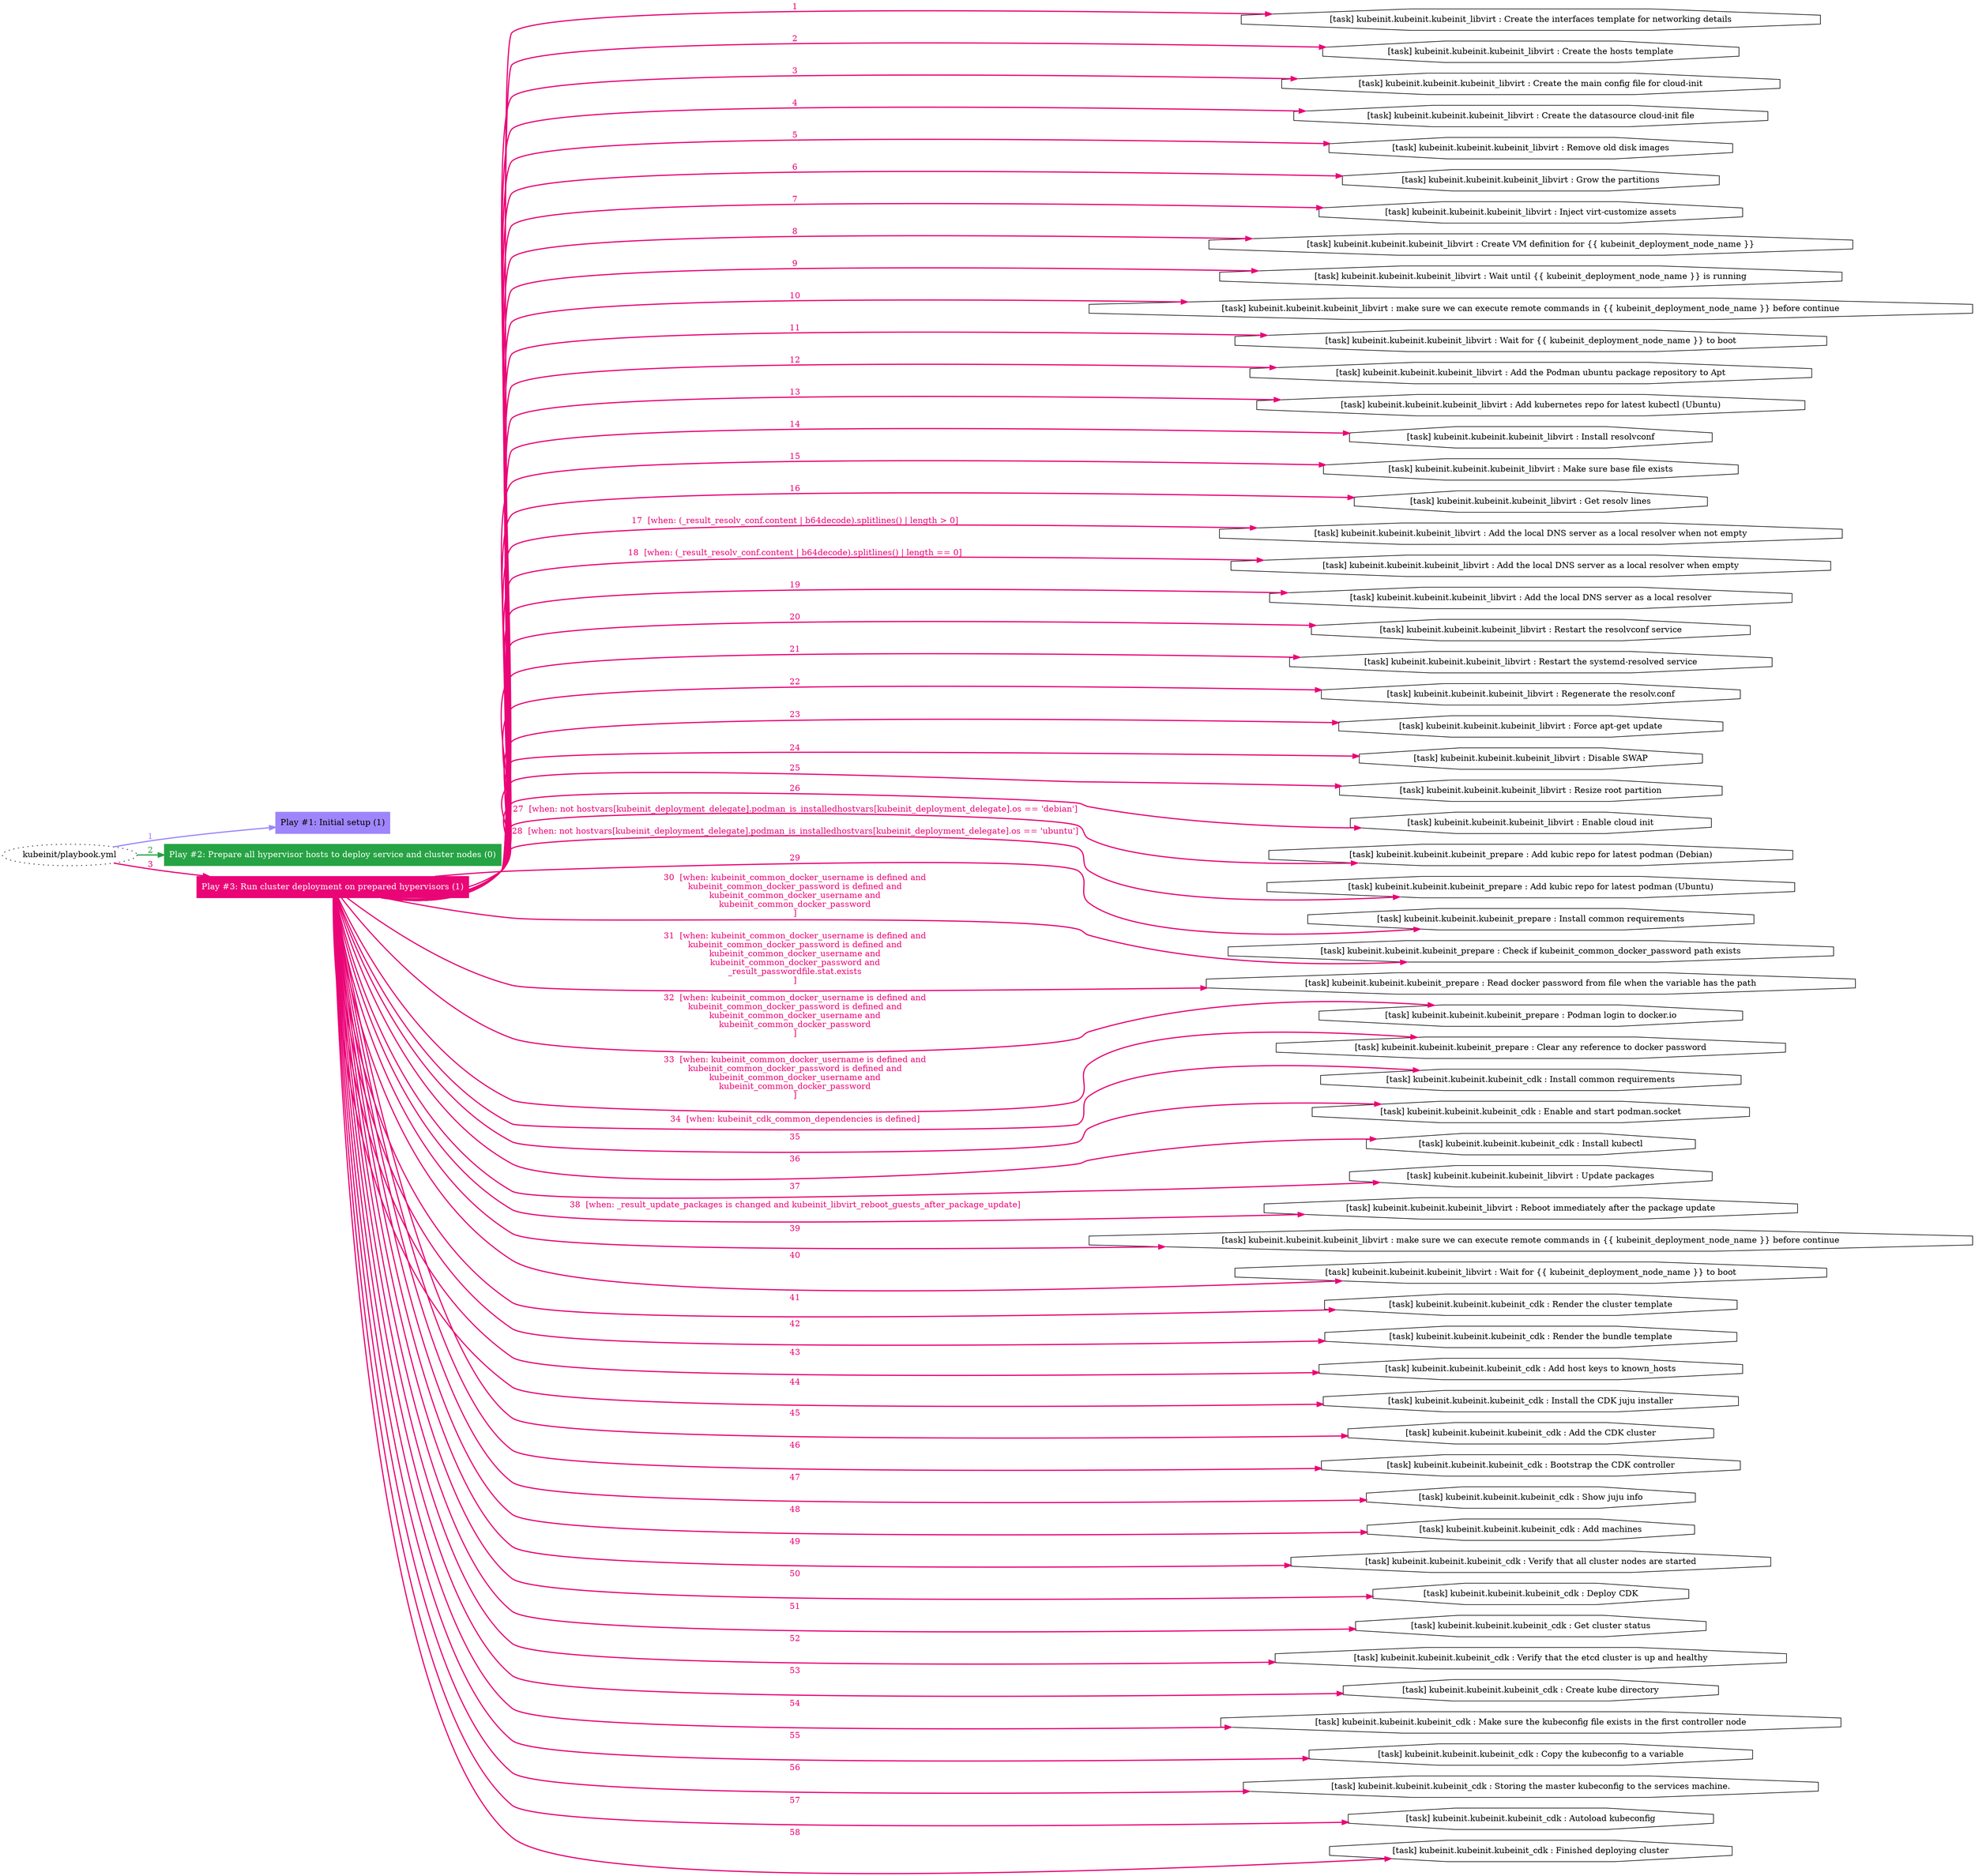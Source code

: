 digraph "kubeinit/playbook.yml "{
	graph [concentrate=true ordering=in rankdir=LR ratio=fill]
	edge [esep=5 sep=10]
	"kubeinit/playbook.yml" [id=root_node style=dotted]
	subgraph "Play #1: Initial setup (1) "{
		"Play #1: Initial setup (1)" [color="#9e85fc" fontcolor="#000000" id="play_fd934b76-8092-48e4-917b-b1995c585543" shape=box style=filled tooltip=localhost]
		"kubeinit/playbook.yml" -> "Play #1: Initial setup (1)" [label=1 color="#9e85fc" fontcolor="#9e85fc" id="edge_b9600f98-f3af-4c51-83ad-d6d16e4e6027" style=bold]
	}
	subgraph "Play #2: Prepare all hypervisor hosts to deploy service and cluster nodes (0) "{
		"Play #2: Prepare all hypervisor hosts to deploy service and cluster nodes (0)" [color="#26a344" fontcolor="#ffffff" id="play_50be4fb0-1e9e-4a3a-a601-3e7642c11ccb" shape=box style=filled tooltip=""]
		"kubeinit/playbook.yml" -> "Play #2: Prepare all hypervisor hosts to deploy service and cluster nodes (0)" [label=2 color="#26a344" fontcolor="#26a344" id="edge_79493c1c-c448-49ce-84f8-57f4e2fbd1d7" style=bold]
	}
	subgraph "Play #3: Run cluster deployment on prepared hypervisors (1) "{
		"Play #3: Run cluster deployment on prepared hypervisors (1)" [color="#ea0577" fontcolor="#ffffff" id="play_80d55560-fa9f-454f-a288-6be37a4cf749" shape=box style=filled tooltip=localhost]
		"kubeinit/playbook.yml" -> "Play #3: Run cluster deployment on prepared hypervisors (1)" [label=3 color="#ea0577" fontcolor="#ea0577" id="edge_a7fdd7d6-a6dc-4e20-981c-a0a838478c2f" style=bold]
		"task_1223f6a2-7e7c-4912-9dfe-156b00341584" [label="[task] kubeinit.kubeinit.kubeinit_libvirt : Create the interfaces template for networking details" id="task_1223f6a2-7e7c-4912-9dfe-156b00341584" shape=octagon tooltip="[task] kubeinit.kubeinit.kubeinit_libvirt : Create the interfaces template for networking details"]
		"Play #3: Run cluster deployment on prepared hypervisors (1)" -> "task_1223f6a2-7e7c-4912-9dfe-156b00341584" [label=1 color="#ea0577" fontcolor="#ea0577" id="edge_bcf0b35f-c27a-40f0-a6bd-acfe0bbe5d38" style=bold]
		"task_e60eb4a8-ea54-4af9-95fb-404b1e18f645" [label="[task] kubeinit.kubeinit.kubeinit_libvirt : Create the hosts template" id="task_e60eb4a8-ea54-4af9-95fb-404b1e18f645" shape=octagon tooltip="[task] kubeinit.kubeinit.kubeinit_libvirt : Create the hosts template"]
		"Play #3: Run cluster deployment on prepared hypervisors (1)" -> "task_e60eb4a8-ea54-4af9-95fb-404b1e18f645" [label=2 color="#ea0577" fontcolor="#ea0577" id="edge_77d33269-5834-4dab-8947-2e5095295d2e" style=bold]
		"task_66ecbc81-4d5d-40f5-8a91-6007c32a05d7" [label="[task] kubeinit.kubeinit.kubeinit_libvirt : Create the main config file for cloud-init" id="task_66ecbc81-4d5d-40f5-8a91-6007c32a05d7" shape=octagon tooltip="[task] kubeinit.kubeinit.kubeinit_libvirt : Create the main config file for cloud-init"]
		"Play #3: Run cluster deployment on prepared hypervisors (1)" -> "task_66ecbc81-4d5d-40f5-8a91-6007c32a05d7" [label=3 color="#ea0577" fontcolor="#ea0577" id="edge_42a7977d-ac61-4b12-943b-da0d73e692f3" style=bold]
		"task_3ecd44ae-162a-45a9-9a06-f782f3d081d6" [label="[task] kubeinit.kubeinit.kubeinit_libvirt : Create the datasource cloud-init file" id="task_3ecd44ae-162a-45a9-9a06-f782f3d081d6" shape=octagon tooltip="[task] kubeinit.kubeinit.kubeinit_libvirt : Create the datasource cloud-init file"]
		"Play #3: Run cluster deployment on prepared hypervisors (1)" -> "task_3ecd44ae-162a-45a9-9a06-f782f3d081d6" [label=4 color="#ea0577" fontcolor="#ea0577" id="edge_0d205a50-b4a1-43a0-a9cf-536c4cf11ed8" style=bold]
		"task_23dae350-4e00-4a06-8769-8d733ce28a8b" [label="[task] kubeinit.kubeinit.kubeinit_libvirt : Remove old disk images" id="task_23dae350-4e00-4a06-8769-8d733ce28a8b" shape=octagon tooltip="[task] kubeinit.kubeinit.kubeinit_libvirt : Remove old disk images"]
		"Play #3: Run cluster deployment on prepared hypervisors (1)" -> "task_23dae350-4e00-4a06-8769-8d733ce28a8b" [label=5 color="#ea0577" fontcolor="#ea0577" id="edge_bcb0c2ab-98f1-403f-9e88-473f3dbbeefd" style=bold]
		"task_2a4c8c41-44ce-4e58-91a8-d829bb4d789f" [label="[task] kubeinit.kubeinit.kubeinit_libvirt : Grow the partitions" id="task_2a4c8c41-44ce-4e58-91a8-d829bb4d789f" shape=octagon tooltip="[task] kubeinit.kubeinit.kubeinit_libvirt : Grow the partitions"]
		"Play #3: Run cluster deployment on prepared hypervisors (1)" -> "task_2a4c8c41-44ce-4e58-91a8-d829bb4d789f" [label=6 color="#ea0577" fontcolor="#ea0577" id="edge_5752ecce-81e9-45df-9d93-fbf0c1554053" style=bold]
		"task_86a6a5f9-9b4d-423d-98e3-2c1346dcd911" [label="[task] kubeinit.kubeinit.kubeinit_libvirt : Inject virt-customize assets" id="task_86a6a5f9-9b4d-423d-98e3-2c1346dcd911" shape=octagon tooltip="[task] kubeinit.kubeinit.kubeinit_libvirt : Inject virt-customize assets"]
		"Play #3: Run cluster deployment on prepared hypervisors (1)" -> "task_86a6a5f9-9b4d-423d-98e3-2c1346dcd911" [label=7 color="#ea0577" fontcolor="#ea0577" id="edge_ebae9f76-cb24-493e-96cd-6f2f04975bc3" style=bold]
		"task_36982f96-cbc9-409b-92b5-166dc5c09a4c" [label="[task] kubeinit.kubeinit.kubeinit_libvirt : Create VM definition for {{ kubeinit_deployment_node_name }}" id="task_36982f96-cbc9-409b-92b5-166dc5c09a4c" shape=octagon tooltip="[task] kubeinit.kubeinit.kubeinit_libvirt : Create VM definition for {{ kubeinit_deployment_node_name }}"]
		"Play #3: Run cluster deployment on prepared hypervisors (1)" -> "task_36982f96-cbc9-409b-92b5-166dc5c09a4c" [label=8 color="#ea0577" fontcolor="#ea0577" id="edge_80e5202e-d180-4230-9c7e-7a65e9ab106b" style=bold]
		"task_294a3d7b-0e9f-4e34-87d0-718f038e5ace" [label="[task] kubeinit.kubeinit.kubeinit_libvirt : Wait until {{ kubeinit_deployment_node_name }} is running" id="task_294a3d7b-0e9f-4e34-87d0-718f038e5ace" shape=octagon tooltip="[task] kubeinit.kubeinit.kubeinit_libvirt : Wait until {{ kubeinit_deployment_node_name }} is running"]
		"Play #3: Run cluster deployment on prepared hypervisors (1)" -> "task_294a3d7b-0e9f-4e34-87d0-718f038e5ace" [label=9 color="#ea0577" fontcolor="#ea0577" id="edge_c2683b92-b72c-418d-b6f2-94b29bb48114" style=bold]
		"task_4d0a7eb2-b9d9-4333-8b01-a40e9a456045" [label="[task] kubeinit.kubeinit.kubeinit_libvirt : make sure we can execute remote commands in {{ kubeinit_deployment_node_name }} before continue" id="task_4d0a7eb2-b9d9-4333-8b01-a40e9a456045" shape=octagon tooltip="[task] kubeinit.kubeinit.kubeinit_libvirt : make sure we can execute remote commands in {{ kubeinit_deployment_node_name }} before continue"]
		"Play #3: Run cluster deployment on prepared hypervisors (1)" -> "task_4d0a7eb2-b9d9-4333-8b01-a40e9a456045" [label=10 color="#ea0577" fontcolor="#ea0577" id="edge_20ea9946-d2b4-462a-add7-e3574f32c322" style=bold]
		"task_dee7a3e2-93c3-4e6d-87e3-6d2480dc2f83" [label="[task] kubeinit.kubeinit.kubeinit_libvirt : Wait for {{ kubeinit_deployment_node_name }} to boot" id="task_dee7a3e2-93c3-4e6d-87e3-6d2480dc2f83" shape=octagon tooltip="[task] kubeinit.kubeinit.kubeinit_libvirt : Wait for {{ kubeinit_deployment_node_name }} to boot"]
		"Play #3: Run cluster deployment on prepared hypervisors (1)" -> "task_dee7a3e2-93c3-4e6d-87e3-6d2480dc2f83" [label=11 color="#ea0577" fontcolor="#ea0577" id="edge_f08821b9-d86d-47f9-814b-635c2da9991f" style=bold]
		"task_7462bc5b-2c7e-4f74-8563-a6d6e268f7dc" [label="[task] kubeinit.kubeinit.kubeinit_libvirt : Add the Podman ubuntu package repository to Apt" id="task_7462bc5b-2c7e-4f74-8563-a6d6e268f7dc" shape=octagon tooltip="[task] kubeinit.kubeinit.kubeinit_libvirt : Add the Podman ubuntu package repository to Apt"]
		"Play #3: Run cluster deployment on prepared hypervisors (1)" -> "task_7462bc5b-2c7e-4f74-8563-a6d6e268f7dc" [label=12 color="#ea0577" fontcolor="#ea0577" id="edge_68676aa1-0a2e-47e3-8e39-030cbc2a9910" style=bold]
		"task_b3cb300c-7db7-468e-95b5-2a05b6360f3c" [label="[task] kubeinit.kubeinit.kubeinit_libvirt : Add kubernetes repo for latest kubectl (Ubuntu)" id="task_b3cb300c-7db7-468e-95b5-2a05b6360f3c" shape=octagon tooltip="[task] kubeinit.kubeinit.kubeinit_libvirt : Add kubernetes repo for latest kubectl (Ubuntu)"]
		"Play #3: Run cluster deployment on prepared hypervisors (1)" -> "task_b3cb300c-7db7-468e-95b5-2a05b6360f3c" [label=13 color="#ea0577" fontcolor="#ea0577" id="edge_a7708874-00df-4c5c-87ce-86cb0478ff88" style=bold]
		"task_4c1f9629-f5ed-438e-ab22-5e9530d0a0f1" [label="[task] kubeinit.kubeinit.kubeinit_libvirt : Install resolvconf" id="task_4c1f9629-f5ed-438e-ab22-5e9530d0a0f1" shape=octagon tooltip="[task] kubeinit.kubeinit.kubeinit_libvirt : Install resolvconf"]
		"Play #3: Run cluster deployment on prepared hypervisors (1)" -> "task_4c1f9629-f5ed-438e-ab22-5e9530d0a0f1" [label=14 color="#ea0577" fontcolor="#ea0577" id="edge_3d916d22-c0bf-43f3-9542-c5f0218f2b75" style=bold]
		"task_a9254646-11d6-427b-b7ad-34ba1507c651" [label="[task] kubeinit.kubeinit.kubeinit_libvirt : Make sure base file exists" id="task_a9254646-11d6-427b-b7ad-34ba1507c651" shape=octagon tooltip="[task] kubeinit.kubeinit.kubeinit_libvirt : Make sure base file exists"]
		"Play #3: Run cluster deployment on prepared hypervisors (1)" -> "task_a9254646-11d6-427b-b7ad-34ba1507c651" [label=15 color="#ea0577" fontcolor="#ea0577" id="edge_e0217b9a-63b1-4560-a48a-8b58bec5abfc" style=bold]
		"task_62346b60-d3ac-47d6-a941-fa9e40272b5a" [label="[task] kubeinit.kubeinit.kubeinit_libvirt : Get resolv lines" id="task_62346b60-d3ac-47d6-a941-fa9e40272b5a" shape=octagon tooltip="[task] kubeinit.kubeinit.kubeinit_libvirt : Get resolv lines"]
		"Play #3: Run cluster deployment on prepared hypervisors (1)" -> "task_62346b60-d3ac-47d6-a941-fa9e40272b5a" [label=16 color="#ea0577" fontcolor="#ea0577" id="edge_e1484af5-0887-4684-8643-c42f35d1732e" style=bold]
		"task_4c38b504-de9a-42d2-bc26-1efb89138025" [label="[task] kubeinit.kubeinit.kubeinit_libvirt : Add the local DNS server as a local resolver when not empty" id="task_4c38b504-de9a-42d2-bc26-1efb89138025" shape=octagon tooltip="[task] kubeinit.kubeinit.kubeinit_libvirt : Add the local DNS server as a local resolver when not empty"]
		"Play #3: Run cluster deployment on prepared hypervisors (1)" -> "task_4c38b504-de9a-42d2-bc26-1efb89138025" [label="17  [when: (_result_resolv_conf.content | b64decode).splitlines() | length > 0]" color="#ea0577" fontcolor="#ea0577" id="edge_2a5eca5a-0567-417a-ac5e-2f6317499b1c" style=bold]
		"task_01ba4f6d-eea9-4af5-8d0a-b1d59fec3016" [label="[task] kubeinit.kubeinit.kubeinit_libvirt : Add the local DNS server as a local resolver when empty" id="task_01ba4f6d-eea9-4af5-8d0a-b1d59fec3016" shape=octagon tooltip="[task] kubeinit.kubeinit.kubeinit_libvirt : Add the local DNS server as a local resolver when empty"]
		"Play #3: Run cluster deployment on prepared hypervisors (1)" -> "task_01ba4f6d-eea9-4af5-8d0a-b1d59fec3016" [label="18  [when: (_result_resolv_conf.content | b64decode).splitlines() | length == 0]" color="#ea0577" fontcolor="#ea0577" id="edge_7a3c6b01-351e-4bde-b78e-648329440e08" style=bold]
		"task_6d0fb1f1-fded-49a4-ad9e-000d016fe5af" [label="[task] kubeinit.kubeinit.kubeinit_libvirt : Add the local DNS server as a local resolver" id="task_6d0fb1f1-fded-49a4-ad9e-000d016fe5af" shape=octagon tooltip="[task] kubeinit.kubeinit.kubeinit_libvirt : Add the local DNS server as a local resolver"]
		"Play #3: Run cluster deployment on prepared hypervisors (1)" -> "task_6d0fb1f1-fded-49a4-ad9e-000d016fe5af" [label=19 color="#ea0577" fontcolor="#ea0577" id="edge_6aa4491b-59ff-4ae4-a6cf-fc0c6e0507b0" style=bold]
		"task_3d4beb54-78f6-4e68-9005-371c4efcc35b" [label="[task] kubeinit.kubeinit.kubeinit_libvirt : Restart the resolvconf service" id="task_3d4beb54-78f6-4e68-9005-371c4efcc35b" shape=octagon tooltip="[task] kubeinit.kubeinit.kubeinit_libvirt : Restart the resolvconf service"]
		"Play #3: Run cluster deployment on prepared hypervisors (1)" -> "task_3d4beb54-78f6-4e68-9005-371c4efcc35b" [label=20 color="#ea0577" fontcolor="#ea0577" id="edge_88876515-ec60-41ee-b102-f50f2bc31a36" style=bold]
		"task_1e32b7b0-1fc4-4764-ac36-8fd55788162c" [label="[task] kubeinit.kubeinit.kubeinit_libvirt : Restart the systemd-resolved service" id="task_1e32b7b0-1fc4-4764-ac36-8fd55788162c" shape=octagon tooltip="[task] kubeinit.kubeinit.kubeinit_libvirt : Restart the systemd-resolved service"]
		"Play #3: Run cluster deployment on prepared hypervisors (1)" -> "task_1e32b7b0-1fc4-4764-ac36-8fd55788162c" [label=21 color="#ea0577" fontcolor="#ea0577" id="edge_d1cd87f9-18c9-47db-b209-57e34a67eaaa" style=bold]
		"task_6ff6f9de-0aef-4871-b712-0b5d51ceda26" [label="[task] kubeinit.kubeinit.kubeinit_libvirt : Regenerate the resolv.conf" id="task_6ff6f9de-0aef-4871-b712-0b5d51ceda26" shape=octagon tooltip="[task] kubeinit.kubeinit.kubeinit_libvirt : Regenerate the resolv.conf"]
		"Play #3: Run cluster deployment on prepared hypervisors (1)" -> "task_6ff6f9de-0aef-4871-b712-0b5d51ceda26" [label=22 color="#ea0577" fontcolor="#ea0577" id="edge_189fa6d6-6192-4956-9114-5b930c995932" style=bold]
		"task_dd9ace34-01f6-43b4-ae07-b50d8443b88b" [label="[task] kubeinit.kubeinit.kubeinit_libvirt : Force apt-get update" id="task_dd9ace34-01f6-43b4-ae07-b50d8443b88b" shape=octagon tooltip="[task] kubeinit.kubeinit.kubeinit_libvirt : Force apt-get update"]
		"Play #3: Run cluster deployment on prepared hypervisors (1)" -> "task_dd9ace34-01f6-43b4-ae07-b50d8443b88b" [label=23 color="#ea0577" fontcolor="#ea0577" id="edge_b5726a90-c9c8-4548-a303-8763c9f81243" style=bold]
		"task_8023ec22-a4d1-4f03-98e2-325feb06501f" [label="[task] kubeinit.kubeinit.kubeinit_libvirt : Disable SWAP" id="task_8023ec22-a4d1-4f03-98e2-325feb06501f" shape=octagon tooltip="[task] kubeinit.kubeinit.kubeinit_libvirt : Disable SWAP"]
		"Play #3: Run cluster deployment on prepared hypervisors (1)" -> "task_8023ec22-a4d1-4f03-98e2-325feb06501f" [label=24 color="#ea0577" fontcolor="#ea0577" id="edge_27a731a7-eaa3-484a-a06e-d35f3367b6b9" style=bold]
		"task_335f7f7e-ee7a-482f-a62e-adb34826c2e7" [label="[task] kubeinit.kubeinit.kubeinit_libvirt : Resize root partition" id="task_335f7f7e-ee7a-482f-a62e-adb34826c2e7" shape=octagon tooltip="[task] kubeinit.kubeinit.kubeinit_libvirt : Resize root partition"]
		"Play #3: Run cluster deployment on prepared hypervisors (1)" -> "task_335f7f7e-ee7a-482f-a62e-adb34826c2e7" [label=25 color="#ea0577" fontcolor="#ea0577" id="edge_2bfb85dc-1cf0-488b-93c7-5eefe4418c28" style=bold]
		"task_3408e96b-6eae-413c-97a9-cf356489968d" [label="[task] kubeinit.kubeinit.kubeinit_libvirt : Enable cloud init" id="task_3408e96b-6eae-413c-97a9-cf356489968d" shape=octagon tooltip="[task] kubeinit.kubeinit.kubeinit_libvirt : Enable cloud init"]
		"Play #3: Run cluster deployment on prepared hypervisors (1)" -> "task_3408e96b-6eae-413c-97a9-cf356489968d" [label=26 color="#ea0577" fontcolor="#ea0577" id="edge_219893f7-03e6-450f-b624-6cc45f268a35" style=bold]
		"task_730c7210-e626-46fb-bdcf-64f91e9943df" [label="[task] kubeinit.kubeinit.kubeinit_prepare : Add kubic repo for latest podman (Debian)" id="task_730c7210-e626-46fb-bdcf-64f91e9943df" shape=octagon tooltip="[task] kubeinit.kubeinit.kubeinit_prepare : Add kubic repo for latest podman (Debian)"]
		"Play #3: Run cluster deployment on prepared hypervisors (1)" -> "task_730c7210-e626-46fb-bdcf-64f91e9943df" [label="27  [when: not hostvars[kubeinit_deployment_delegate].podman_is_installedhostvars[kubeinit_deployment_delegate].os == 'debian']" color="#ea0577" fontcolor="#ea0577" id="edge_89123eaf-ce6e-46c4-aa4d-63da0acc25be" style=bold]
		"task_c360fcdb-5c2e-4d62-8717-6190e93de4b5" [label="[task] kubeinit.kubeinit.kubeinit_prepare : Add kubic repo for latest podman (Ubuntu)" id="task_c360fcdb-5c2e-4d62-8717-6190e93de4b5" shape=octagon tooltip="[task] kubeinit.kubeinit.kubeinit_prepare : Add kubic repo for latest podman (Ubuntu)"]
		"Play #3: Run cluster deployment on prepared hypervisors (1)" -> "task_c360fcdb-5c2e-4d62-8717-6190e93de4b5" [label="28  [when: not hostvars[kubeinit_deployment_delegate].podman_is_installedhostvars[kubeinit_deployment_delegate].os == 'ubuntu']" color="#ea0577" fontcolor="#ea0577" id="edge_7198e5bd-496f-4fd3-97de-43da18846818" style=bold]
		"task_74c70088-540a-453d-9e36-b3f90d47e435" [label="[task] kubeinit.kubeinit.kubeinit_prepare : Install common requirements" id="task_74c70088-540a-453d-9e36-b3f90d47e435" shape=octagon tooltip="[task] kubeinit.kubeinit.kubeinit_prepare : Install common requirements"]
		"Play #3: Run cluster deployment on prepared hypervisors (1)" -> "task_74c70088-540a-453d-9e36-b3f90d47e435" [label=29 color="#ea0577" fontcolor="#ea0577" id="edge_0159e2ee-f3b1-48bd-88a0-8d8c4dda379c" style=bold]
		"task_a99265fb-456a-4778-91d0-6d7a678a9411" [label="[task] kubeinit.kubeinit.kubeinit_prepare : Check if kubeinit_common_docker_password path exists" id="task_a99265fb-456a-4778-91d0-6d7a678a9411" shape=octagon tooltip="[task] kubeinit.kubeinit.kubeinit_prepare : Check if kubeinit_common_docker_password path exists"]
		"Play #3: Run cluster deployment on prepared hypervisors (1)" -> "task_a99265fb-456a-4778-91d0-6d7a678a9411" [label="30  [when: kubeinit_common_docker_username is defined and
kubeinit_common_docker_password is defined and
kubeinit_common_docker_username and
kubeinit_common_docker_password
]" color="#ea0577" fontcolor="#ea0577" id="edge_b69af685-a66e-484e-942b-1b835bd83de7" style=bold]
		"task_0c0eccd8-05d4-452d-a079-050acd8df46d" [label="[task] kubeinit.kubeinit.kubeinit_prepare : Read docker password from file when the variable has the path" id="task_0c0eccd8-05d4-452d-a079-050acd8df46d" shape=octagon tooltip="[task] kubeinit.kubeinit.kubeinit_prepare : Read docker password from file when the variable has the path"]
		"Play #3: Run cluster deployment on prepared hypervisors (1)" -> "task_0c0eccd8-05d4-452d-a079-050acd8df46d" [label="31  [when: kubeinit_common_docker_username is defined and
kubeinit_common_docker_password is defined and
kubeinit_common_docker_username and
kubeinit_common_docker_password and
_result_passwordfile.stat.exists
]" color="#ea0577" fontcolor="#ea0577" id="edge_c73af06f-8a3a-45a5-b58e-44c84383742b" style=bold]
		"task_c39edcb6-3df7-40da-bc9d-1e381f4565a8" [label="[task] kubeinit.kubeinit.kubeinit_prepare : Podman login to docker.io" id="task_c39edcb6-3df7-40da-bc9d-1e381f4565a8" shape=octagon tooltip="[task] kubeinit.kubeinit.kubeinit_prepare : Podman login to docker.io"]
		"Play #3: Run cluster deployment on prepared hypervisors (1)" -> "task_c39edcb6-3df7-40da-bc9d-1e381f4565a8" [label="32  [when: kubeinit_common_docker_username is defined and
kubeinit_common_docker_password is defined and
kubeinit_common_docker_username and
kubeinit_common_docker_password
]" color="#ea0577" fontcolor="#ea0577" id="edge_714968cb-b533-4cba-ad8e-59fb2e06af73" style=bold]
		"task_713e198c-4f29-4193-9394-7bbb6de2cd68" [label="[task] kubeinit.kubeinit.kubeinit_prepare : Clear any reference to docker password" id="task_713e198c-4f29-4193-9394-7bbb6de2cd68" shape=octagon tooltip="[task] kubeinit.kubeinit.kubeinit_prepare : Clear any reference to docker password"]
		"Play #3: Run cluster deployment on prepared hypervisors (1)" -> "task_713e198c-4f29-4193-9394-7bbb6de2cd68" [label="33  [when: kubeinit_common_docker_username is defined and
kubeinit_common_docker_password is defined and
kubeinit_common_docker_username and
kubeinit_common_docker_password
]" color="#ea0577" fontcolor="#ea0577" id="edge_e216d3d8-d806-4292-8a63-b14a2b429a18" style=bold]
		"task_68c96365-517c-4400-8b9e-d556b2e25d1c" [label="[task] kubeinit.kubeinit.kubeinit_cdk : Install common requirements" id="task_68c96365-517c-4400-8b9e-d556b2e25d1c" shape=octagon tooltip="[task] kubeinit.kubeinit.kubeinit_cdk : Install common requirements"]
		"Play #3: Run cluster deployment on prepared hypervisors (1)" -> "task_68c96365-517c-4400-8b9e-d556b2e25d1c" [label="34  [when: kubeinit_cdk_common_dependencies is defined]" color="#ea0577" fontcolor="#ea0577" id="edge_10d1d376-e405-4864-a461-94b26d127f9d" style=bold]
		"task_2f5b9977-92d6-4858-bf24-b292ca9e67ec" [label="[task] kubeinit.kubeinit.kubeinit_cdk : Enable and start podman.socket" id="task_2f5b9977-92d6-4858-bf24-b292ca9e67ec" shape=octagon tooltip="[task] kubeinit.kubeinit.kubeinit_cdk : Enable and start podman.socket"]
		"Play #3: Run cluster deployment on prepared hypervisors (1)" -> "task_2f5b9977-92d6-4858-bf24-b292ca9e67ec" [label=35 color="#ea0577" fontcolor="#ea0577" id="edge_963a64fe-a39d-44f4-8db7-e4efeaa65d96" style=bold]
		"task_ff69b018-51a3-43da-82ae-d3c4f080f4a8" [label="[task] kubeinit.kubeinit.kubeinit_cdk : Install kubectl" id="task_ff69b018-51a3-43da-82ae-d3c4f080f4a8" shape=octagon tooltip="[task] kubeinit.kubeinit.kubeinit_cdk : Install kubectl"]
		"Play #3: Run cluster deployment on prepared hypervisors (1)" -> "task_ff69b018-51a3-43da-82ae-d3c4f080f4a8" [label=36 color="#ea0577" fontcolor="#ea0577" id="edge_3ad05945-c41b-4f05-8cf1-d5401fffe687" style=bold]
		"task_afbe0307-917c-43c1-a4a7-b16c0202a74c" [label="[task] kubeinit.kubeinit.kubeinit_libvirt : Update packages" id="task_afbe0307-917c-43c1-a4a7-b16c0202a74c" shape=octagon tooltip="[task] kubeinit.kubeinit.kubeinit_libvirt : Update packages"]
		"Play #3: Run cluster deployment on prepared hypervisors (1)" -> "task_afbe0307-917c-43c1-a4a7-b16c0202a74c" [label=37 color="#ea0577" fontcolor="#ea0577" id="edge_980ca9da-5b1d-4458-9f98-76ec64df2014" style=bold]
		"task_d2bd8ec2-b8bf-40e1-af2e-f98d86c08cef" [label="[task] kubeinit.kubeinit.kubeinit_libvirt : Reboot immediately after the package update" id="task_d2bd8ec2-b8bf-40e1-af2e-f98d86c08cef" shape=octagon tooltip="[task] kubeinit.kubeinit.kubeinit_libvirt : Reboot immediately after the package update"]
		"Play #3: Run cluster deployment on prepared hypervisors (1)" -> "task_d2bd8ec2-b8bf-40e1-af2e-f98d86c08cef" [label="38  [when: _result_update_packages is changed and kubeinit_libvirt_reboot_guests_after_package_update]" color="#ea0577" fontcolor="#ea0577" id="edge_cccc4e65-982a-4d59-af3d-ceaea36839f0" style=bold]
		"task_23e21191-9f19-4ae6-84f0-12901bd4fbe5" [label="[task] kubeinit.kubeinit.kubeinit_libvirt : make sure we can execute remote commands in {{ kubeinit_deployment_node_name }} before continue" id="task_23e21191-9f19-4ae6-84f0-12901bd4fbe5" shape=octagon tooltip="[task] kubeinit.kubeinit.kubeinit_libvirt : make sure we can execute remote commands in {{ kubeinit_deployment_node_name }} before continue"]
		"Play #3: Run cluster deployment on prepared hypervisors (1)" -> "task_23e21191-9f19-4ae6-84f0-12901bd4fbe5" [label=39 color="#ea0577" fontcolor="#ea0577" id="edge_829e16df-5dfd-45de-ae5c-b8194abe175c" style=bold]
		"task_30323930-e445-4291-b56c-d0f9d5f3bdc2" [label="[task] kubeinit.kubeinit.kubeinit_libvirt : Wait for {{ kubeinit_deployment_node_name }} to boot" id="task_30323930-e445-4291-b56c-d0f9d5f3bdc2" shape=octagon tooltip="[task] kubeinit.kubeinit.kubeinit_libvirt : Wait for {{ kubeinit_deployment_node_name }} to boot"]
		"Play #3: Run cluster deployment on prepared hypervisors (1)" -> "task_30323930-e445-4291-b56c-d0f9d5f3bdc2" [label=40 color="#ea0577" fontcolor="#ea0577" id="edge_c1e45fed-75b0-4ea3-9556-b1ac09059874" style=bold]
		"task_97fd6034-18da-4fa4-8d0f-e9c6b6bf1be9" [label="[task] kubeinit.kubeinit.kubeinit_cdk : Render the cluster template" id="task_97fd6034-18da-4fa4-8d0f-e9c6b6bf1be9" shape=octagon tooltip="[task] kubeinit.kubeinit.kubeinit_cdk : Render the cluster template"]
		"Play #3: Run cluster deployment on prepared hypervisors (1)" -> "task_97fd6034-18da-4fa4-8d0f-e9c6b6bf1be9" [label=41 color="#ea0577" fontcolor="#ea0577" id="edge_2351e471-7cd3-466e-97f1-4d5239e317e5" style=bold]
		"task_dbc5575c-2488-4a61-957b-5d6c7b301672" [label="[task] kubeinit.kubeinit.kubeinit_cdk : Render the bundle template" id="task_dbc5575c-2488-4a61-957b-5d6c7b301672" shape=octagon tooltip="[task] kubeinit.kubeinit.kubeinit_cdk : Render the bundle template"]
		"Play #3: Run cluster deployment on prepared hypervisors (1)" -> "task_dbc5575c-2488-4a61-957b-5d6c7b301672" [label=42 color="#ea0577" fontcolor="#ea0577" id="edge_fc7eb3e1-88f2-4044-b523-660ed9cb4f58" style=bold]
		"task_0f65c814-e8c2-4795-886f-765b61503941" [label="[task] kubeinit.kubeinit.kubeinit_cdk : Add host keys to known_hosts" id="task_0f65c814-e8c2-4795-886f-765b61503941" shape=octagon tooltip="[task] kubeinit.kubeinit.kubeinit_cdk : Add host keys to known_hosts"]
		"Play #3: Run cluster deployment on prepared hypervisors (1)" -> "task_0f65c814-e8c2-4795-886f-765b61503941" [label=43 color="#ea0577" fontcolor="#ea0577" id="edge_c9f1c73d-f0b9-4472-a448-ccfe1a9ab40f" style=bold]
		"task_816adf6b-5dd7-4d91-9f8e-bfd4b99bb156" [label="[task] kubeinit.kubeinit.kubeinit_cdk : Install the CDK juju installer" id="task_816adf6b-5dd7-4d91-9f8e-bfd4b99bb156" shape=octagon tooltip="[task] kubeinit.kubeinit.kubeinit_cdk : Install the CDK juju installer"]
		"Play #3: Run cluster deployment on prepared hypervisors (1)" -> "task_816adf6b-5dd7-4d91-9f8e-bfd4b99bb156" [label=44 color="#ea0577" fontcolor="#ea0577" id="edge_f1f3a0e4-c136-4c05-99f2-2ad7c2b36bce" style=bold]
		"task_ab77fefd-2b70-405a-86b5-9dd6d75de945" [label="[task] kubeinit.kubeinit.kubeinit_cdk : Add the CDK cluster" id="task_ab77fefd-2b70-405a-86b5-9dd6d75de945" shape=octagon tooltip="[task] kubeinit.kubeinit.kubeinit_cdk : Add the CDK cluster"]
		"Play #3: Run cluster deployment on prepared hypervisors (1)" -> "task_ab77fefd-2b70-405a-86b5-9dd6d75de945" [label=45 color="#ea0577" fontcolor="#ea0577" id="edge_d3ae1e2a-cf44-4d00-bf8e-ec63e14946fa" style=bold]
		"task_236c0abf-bba2-49cf-9c72-b8246a1a173b" [label="[task] kubeinit.kubeinit.kubeinit_cdk : Bootstrap the CDK controller" id="task_236c0abf-bba2-49cf-9c72-b8246a1a173b" shape=octagon tooltip="[task] kubeinit.kubeinit.kubeinit_cdk : Bootstrap the CDK controller"]
		"Play #3: Run cluster deployment on prepared hypervisors (1)" -> "task_236c0abf-bba2-49cf-9c72-b8246a1a173b" [label=46 color="#ea0577" fontcolor="#ea0577" id="edge_904c04ae-0faa-4e84-98f5-574acb2c9a5d" style=bold]
		"task_d40b05c3-8318-41dc-a47f-b80356a2ca02" [label="[task] kubeinit.kubeinit.kubeinit_cdk : Show juju info" id="task_d40b05c3-8318-41dc-a47f-b80356a2ca02" shape=octagon tooltip="[task] kubeinit.kubeinit.kubeinit_cdk : Show juju info"]
		"Play #3: Run cluster deployment on prepared hypervisors (1)" -> "task_d40b05c3-8318-41dc-a47f-b80356a2ca02" [label=47 color="#ea0577" fontcolor="#ea0577" id="edge_fec2f14e-15d8-4ee4-b43e-640f86e50a8c" style=bold]
		"task_f41a8728-9b15-4be9-90c6-4b5a74529d0d" [label="[task] kubeinit.kubeinit.kubeinit_cdk : Add machines" id="task_f41a8728-9b15-4be9-90c6-4b5a74529d0d" shape=octagon tooltip="[task] kubeinit.kubeinit.kubeinit_cdk : Add machines"]
		"Play #3: Run cluster deployment on prepared hypervisors (1)" -> "task_f41a8728-9b15-4be9-90c6-4b5a74529d0d" [label=48 color="#ea0577" fontcolor="#ea0577" id="edge_02ea8269-c6ff-476e-9fb5-95cf04868b74" style=bold]
		"task_24e6676e-e596-4935-8ad9-41268d3f45d4" [label="[task] kubeinit.kubeinit.kubeinit_cdk : Verify that all cluster nodes are started" id="task_24e6676e-e596-4935-8ad9-41268d3f45d4" shape=octagon tooltip="[task] kubeinit.kubeinit.kubeinit_cdk : Verify that all cluster nodes are started"]
		"Play #3: Run cluster deployment on prepared hypervisors (1)" -> "task_24e6676e-e596-4935-8ad9-41268d3f45d4" [label=49 color="#ea0577" fontcolor="#ea0577" id="edge_4b120281-b4b9-44fb-a21f-c32750b2cbad" style=bold]
		"task_7ceedf50-fd3d-4554-ab15-aa27c997d8ae" [label="[task] kubeinit.kubeinit.kubeinit_cdk : Deploy CDK" id="task_7ceedf50-fd3d-4554-ab15-aa27c997d8ae" shape=octagon tooltip="[task] kubeinit.kubeinit.kubeinit_cdk : Deploy CDK"]
		"Play #3: Run cluster deployment on prepared hypervisors (1)" -> "task_7ceedf50-fd3d-4554-ab15-aa27c997d8ae" [label=50 color="#ea0577" fontcolor="#ea0577" id="edge_a9e9b278-97a6-4938-bdf3-2556101c777f" style=bold]
		"task_46dd9f64-67bc-423d-9f95-77a4667b5140" [label="[task] kubeinit.kubeinit.kubeinit_cdk : Get cluster status" id="task_46dd9f64-67bc-423d-9f95-77a4667b5140" shape=octagon tooltip="[task] kubeinit.kubeinit.kubeinit_cdk : Get cluster status"]
		"Play #3: Run cluster deployment on prepared hypervisors (1)" -> "task_46dd9f64-67bc-423d-9f95-77a4667b5140" [label=51 color="#ea0577" fontcolor="#ea0577" id="edge_bc791fec-4a03-4f66-90eb-f9a771101970" style=bold]
		"task_5f37eb1c-903c-40d1-9353-2758ac0642ae" [label="[task] kubeinit.kubeinit.kubeinit_cdk : Verify that the etcd cluster is up and healthy" id="task_5f37eb1c-903c-40d1-9353-2758ac0642ae" shape=octagon tooltip="[task] kubeinit.kubeinit.kubeinit_cdk : Verify that the etcd cluster is up and healthy"]
		"Play #3: Run cluster deployment on prepared hypervisors (1)" -> "task_5f37eb1c-903c-40d1-9353-2758ac0642ae" [label=52 color="#ea0577" fontcolor="#ea0577" id="edge_472d36ca-5212-4f6e-b250-efd278e324f4" style=bold]
		"task_55131363-19b3-4981-8301-684f78a968b1" [label="[task] kubeinit.kubeinit.kubeinit_cdk : Create kube directory" id="task_55131363-19b3-4981-8301-684f78a968b1" shape=octagon tooltip="[task] kubeinit.kubeinit.kubeinit_cdk : Create kube directory"]
		"Play #3: Run cluster deployment on prepared hypervisors (1)" -> "task_55131363-19b3-4981-8301-684f78a968b1" [label=53 color="#ea0577" fontcolor="#ea0577" id="edge_cb3823d3-02d4-40ca-8195-e05b4151833f" style=bold]
		"task_bc128a5d-73d6-45b1-8e1d-fbe4722047b0" [label="[task] kubeinit.kubeinit.kubeinit_cdk : Make sure the kubeconfig file exists in the first controller node" id="task_bc128a5d-73d6-45b1-8e1d-fbe4722047b0" shape=octagon tooltip="[task] kubeinit.kubeinit.kubeinit_cdk : Make sure the kubeconfig file exists in the first controller node"]
		"Play #3: Run cluster deployment on prepared hypervisors (1)" -> "task_bc128a5d-73d6-45b1-8e1d-fbe4722047b0" [label=54 color="#ea0577" fontcolor="#ea0577" id="edge_2f9a66e9-165d-4fa9-a35c-8840324ebe8c" style=bold]
		"task_b3d446ba-db36-4f8b-9181-5b6aac46b168" [label="[task] kubeinit.kubeinit.kubeinit_cdk : Copy the kubeconfig to a variable" id="task_b3d446ba-db36-4f8b-9181-5b6aac46b168" shape=octagon tooltip="[task] kubeinit.kubeinit.kubeinit_cdk : Copy the kubeconfig to a variable"]
		"Play #3: Run cluster deployment on prepared hypervisors (1)" -> "task_b3d446ba-db36-4f8b-9181-5b6aac46b168" [label=55 color="#ea0577" fontcolor="#ea0577" id="edge_45543e2c-48c0-41f6-9809-3ef3ddcb72d6" style=bold]
		"task_9564692c-f98d-4086-9c8a-37c361c4771f" [label="[task] kubeinit.kubeinit.kubeinit_cdk : Storing the master kubeconfig to the services machine." id="task_9564692c-f98d-4086-9c8a-37c361c4771f" shape=octagon tooltip="[task] kubeinit.kubeinit.kubeinit_cdk : Storing the master kubeconfig to the services machine."]
		"Play #3: Run cluster deployment on prepared hypervisors (1)" -> "task_9564692c-f98d-4086-9c8a-37c361c4771f" [label=56 color="#ea0577" fontcolor="#ea0577" id="edge_4e5b47ff-1461-4073-8c6e-6c4e64b070d4" style=bold]
		"task_d30274a4-a009-456c-b516-79c43b227217" [label="[task] kubeinit.kubeinit.kubeinit_cdk : Autoload kubeconfig" id="task_d30274a4-a009-456c-b516-79c43b227217" shape=octagon tooltip="[task] kubeinit.kubeinit.kubeinit_cdk : Autoload kubeconfig"]
		"Play #3: Run cluster deployment on prepared hypervisors (1)" -> "task_d30274a4-a009-456c-b516-79c43b227217" [label=57 color="#ea0577" fontcolor="#ea0577" id="edge_7548f752-78a9-4b54-b262-36a4db326bfe" style=bold]
		"task_719ceee3-c911-48e0-b856-ebf6e62d2762" [label="[task] kubeinit.kubeinit.kubeinit_cdk : Finished deploying cluster" id="task_719ceee3-c911-48e0-b856-ebf6e62d2762" shape=octagon tooltip="[task] kubeinit.kubeinit.kubeinit_cdk : Finished deploying cluster"]
		"Play #3: Run cluster deployment on prepared hypervisors (1)" -> "task_719ceee3-c911-48e0-b856-ebf6e62d2762" [label=58 color="#ea0577" fontcolor="#ea0577" id="edge_3002872e-4a5c-48d9-b4b2-3bf5bc41423b" style=bold]
	}
}
